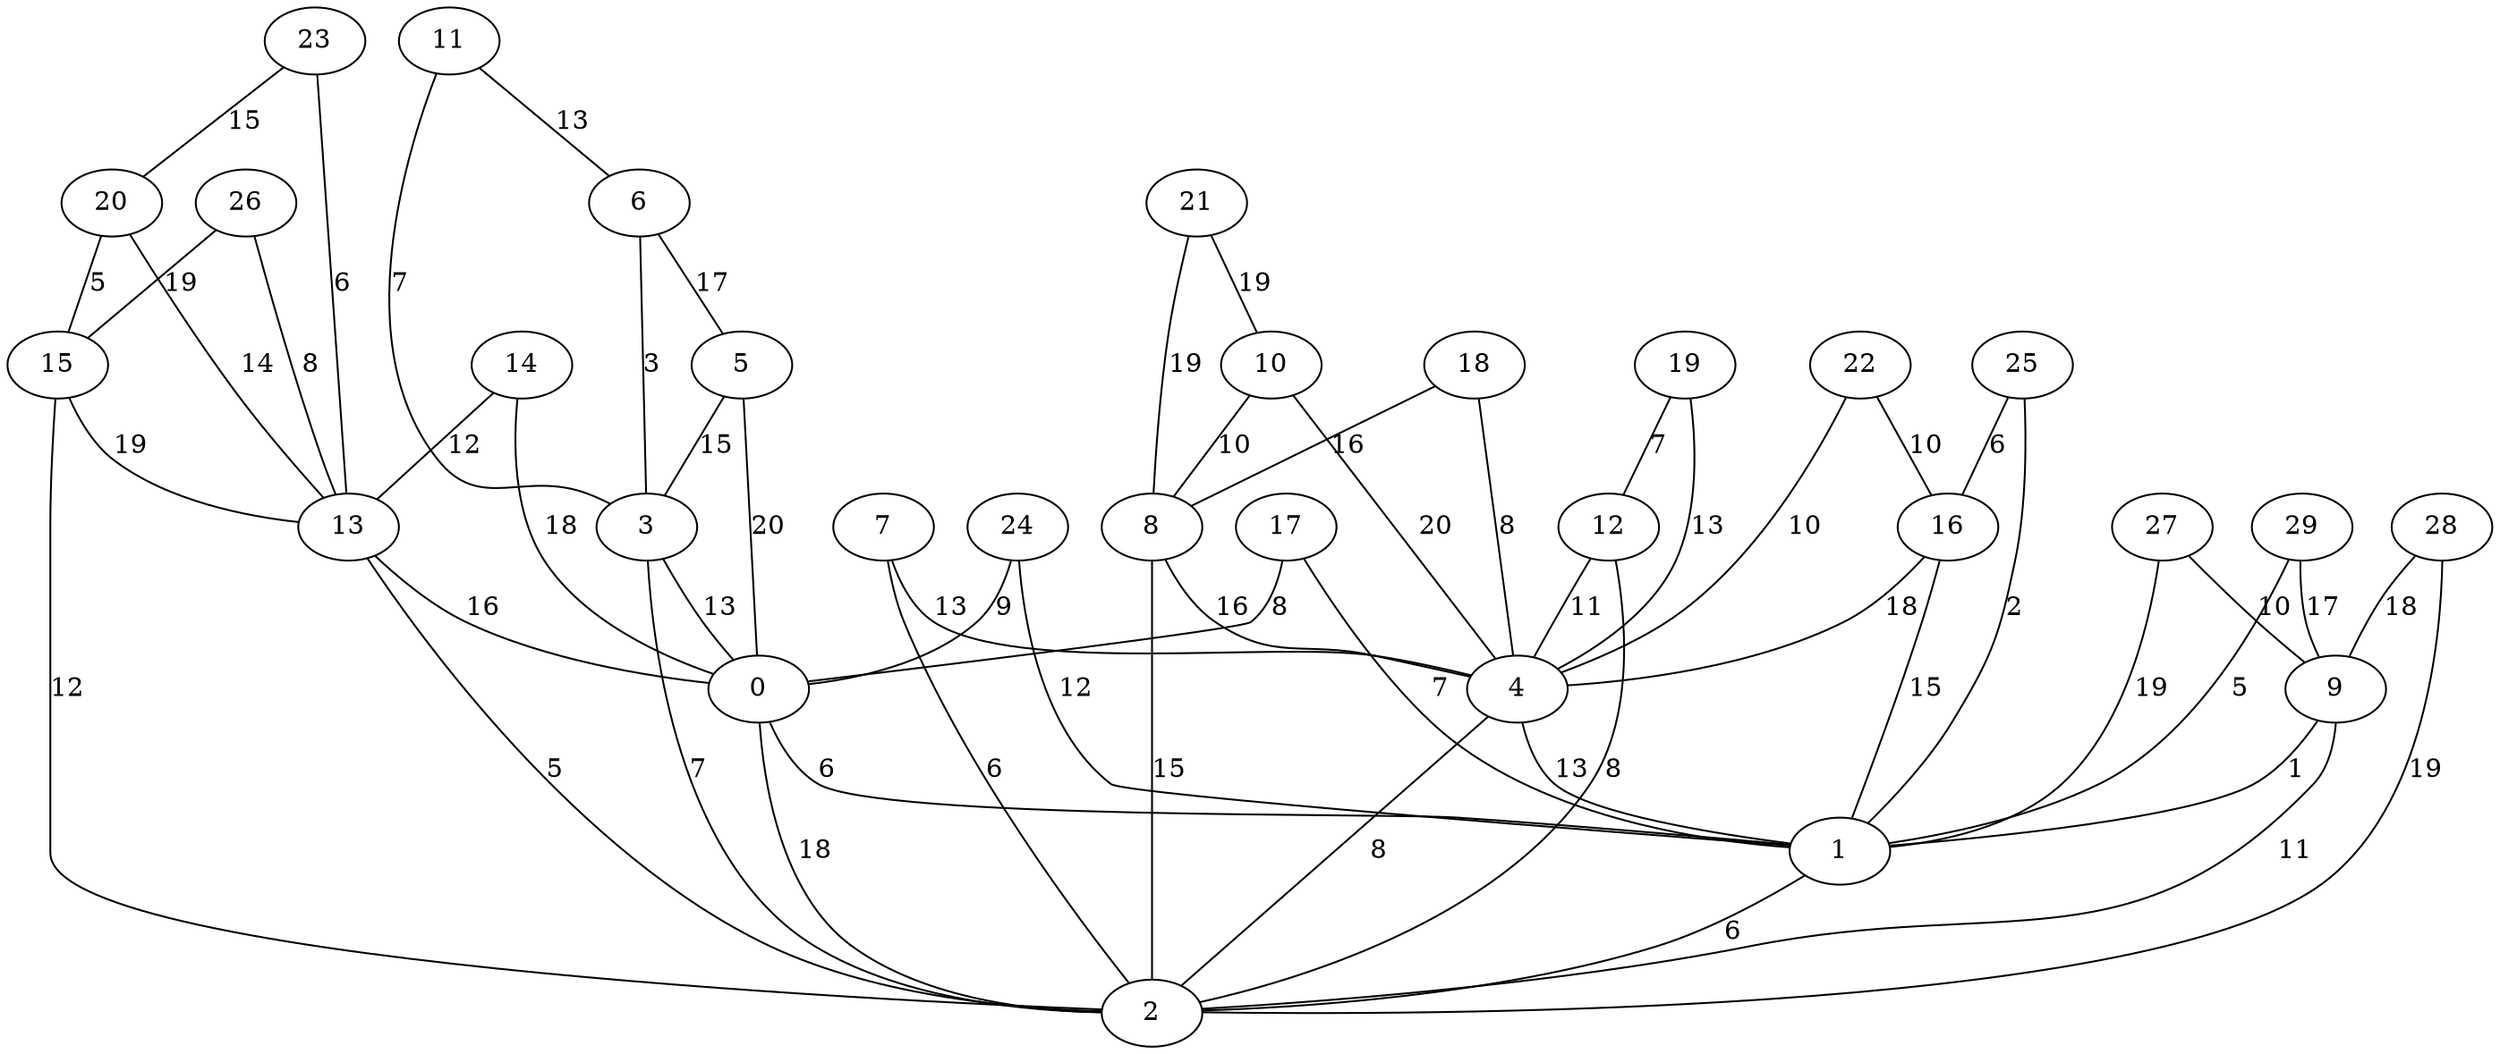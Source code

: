 graph G {
    "0" -- "1" [label="6"];
    "1" -- "2" [label="6"];
    "2" -- "0" [label="18"];
    "3" -- "2" [label="7"];
    "3" -- "0" [label="13"];
    "4" -- "1" [label="13"];
    "4" -- "2" [label="8"];
    "5" -- "3" [label="15"];
    "5" -- "0" [label="20"];
    "6" -- "5" [label="17"];
    "6" -- "3" [label="3"];
    "7" -- "4" [label="13"];
    "7" -- "2" [label="6"];
    "8" -- "4" [label="16"];
    "8" -- "2" [label="15"];
    "9" -- "1" [label="1"];
    "9" -- "2" [label="11"];
    "10" -- "8" [label="10"];
    "10" -- "4" [label="20"];
    "11" -- "6" [label="13"];
    "11" -- "3" [label="7"];
    "12" -- "4" [label="11"];
    "12" -- "2" [label="8"];
    "13" -- "2" [label="5"];
    "13" -- "0" [label="16"];
    "14" -- "13" [label="12"];
    "14" -- "0" [label="18"];
    "15" -- "13" [label="19"];
    "15" -- "2" [label="12"];
    "16" -- "4" [label="18"];
    "16" -- "1" [label="15"];
    "17" -- "0" [label="8"];
    "17" -- "1" [label="7"];
    "18" -- "8" [label="16"];
    "18" -- "4" [label="8"];
    "19" -- "12" [label="7"];
    "19" -- "4" [label="13"];
    "20" -- "15" [label="5"];
    "20" -- "13" [label="14"];
    "21" -- "10" [label="19"];
    "21" -- "8" [label="19"];
    "22" -- "16" [label="10"];
    "22" -- "4" [label="10"];
    "23" -- "20" [label="15"];
    "23" -- "13" [label="6"];
    "24" -- "0" [label="9"];
    "24" -- "1" [label="12"];
    "25" -- "16" [label="6"];
    "25" -- "1" [label="2"];
    "26" -- "15" [label="19"];
    "26" -- "13" [label="8"];
    "27" -- "9" [label="10"];
    "27" -- "1" [label="19"];
    "28" -- "9" [label="18"];
    "28" -- "2" [label="19"];
    "29" -- "9" [label="17"];
    "29" -- "1" [label="5"];
}
